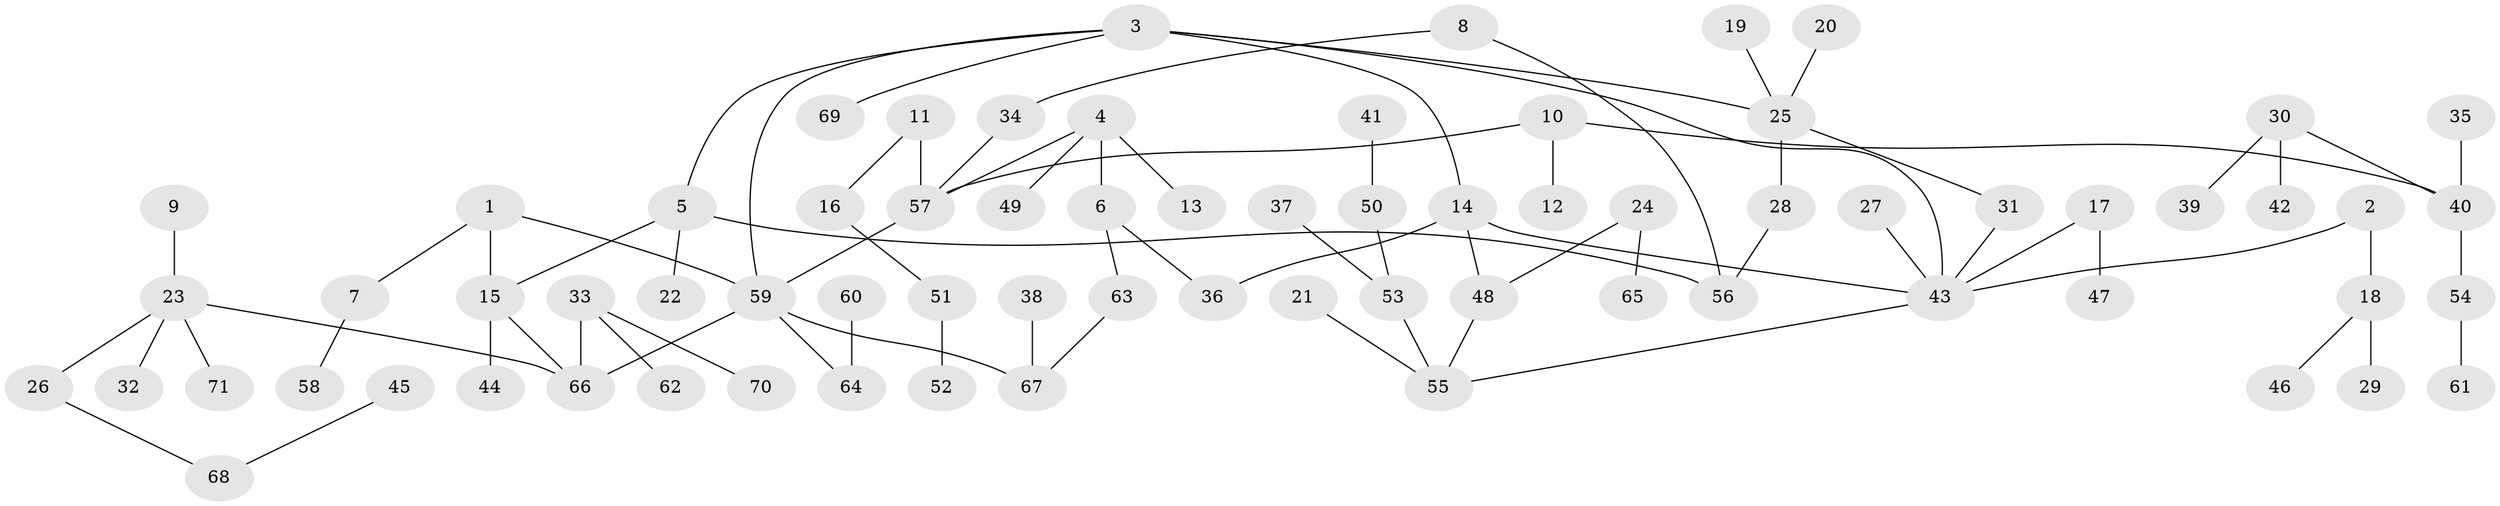 // original degree distribution, {6: 0.025423728813559324, 7: 0.00847457627118644, 3: 0.13559322033898305, 4: 0.0847457627118644, 8: 0.00847457627118644, 2: 0.2711864406779661, 5: 0.025423728813559324, 1: 0.4406779661016949}
// Generated by graph-tools (version 1.1) at 2025/36/03/04/25 23:36:03]
// undirected, 71 vertices, 79 edges
graph export_dot {
  node [color=gray90,style=filled];
  1;
  2;
  3;
  4;
  5;
  6;
  7;
  8;
  9;
  10;
  11;
  12;
  13;
  14;
  15;
  16;
  17;
  18;
  19;
  20;
  21;
  22;
  23;
  24;
  25;
  26;
  27;
  28;
  29;
  30;
  31;
  32;
  33;
  34;
  35;
  36;
  37;
  38;
  39;
  40;
  41;
  42;
  43;
  44;
  45;
  46;
  47;
  48;
  49;
  50;
  51;
  52;
  53;
  54;
  55;
  56;
  57;
  58;
  59;
  60;
  61;
  62;
  63;
  64;
  65;
  66;
  67;
  68;
  69;
  70;
  71;
  1 -- 7 [weight=1.0];
  1 -- 15 [weight=1.0];
  1 -- 59 [weight=1.0];
  2 -- 18 [weight=1.0];
  2 -- 43 [weight=1.0];
  3 -- 5 [weight=1.0];
  3 -- 14 [weight=1.0];
  3 -- 25 [weight=1.0];
  3 -- 43 [weight=1.0];
  3 -- 59 [weight=1.0];
  3 -- 69 [weight=1.0];
  4 -- 6 [weight=1.0];
  4 -- 13 [weight=1.0];
  4 -- 49 [weight=1.0];
  4 -- 57 [weight=1.0];
  5 -- 15 [weight=1.0];
  5 -- 22 [weight=1.0];
  5 -- 56 [weight=1.0];
  6 -- 36 [weight=1.0];
  6 -- 63 [weight=1.0];
  7 -- 58 [weight=1.0];
  8 -- 34 [weight=1.0];
  8 -- 56 [weight=1.0];
  9 -- 23 [weight=1.0];
  10 -- 12 [weight=1.0];
  10 -- 40 [weight=1.0];
  10 -- 57 [weight=1.0];
  11 -- 16 [weight=1.0];
  11 -- 57 [weight=1.0];
  14 -- 36 [weight=1.0];
  14 -- 43 [weight=1.0];
  14 -- 48 [weight=1.0];
  15 -- 44 [weight=1.0];
  15 -- 66 [weight=1.0];
  16 -- 51 [weight=1.0];
  17 -- 43 [weight=1.0];
  17 -- 47 [weight=1.0];
  18 -- 29 [weight=1.0];
  18 -- 46 [weight=1.0];
  19 -- 25 [weight=1.0];
  20 -- 25 [weight=1.0];
  21 -- 55 [weight=1.0];
  23 -- 26 [weight=1.0];
  23 -- 32 [weight=1.0];
  23 -- 66 [weight=1.0];
  23 -- 71 [weight=1.0];
  24 -- 48 [weight=1.0];
  24 -- 65 [weight=1.0];
  25 -- 28 [weight=1.0];
  25 -- 31 [weight=1.0];
  26 -- 68 [weight=1.0];
  27 -- 43 [weight=1.0];
  28 -- 56 [weight=1.0];
  30 -- 39 [weight=1.0];
  30 -- 40 [weight=1.0];
  30 -- 42 [weight=1.0];
  31 -- 43 [weight=1.0];
  33 -- 62 [weight=1.0];
  33 -- 66 [weight=1.0];
  33 -- 70 [weight=1.0];
  34 -- 57 [weight=1.0];
  35 -- 40 [weight=1.0];
  37 -- 53 [weight=1.0];
  38 -- 67 [weight=1.0];
  40 -- 54 [weight=1.0];
  41 -- 50 [weight=1.0];
  43 -- 55 [weight=1.0];
  45 -- 68 [weight=1.0];
  48 -- 55 [weight=1.0];
  50 -- 53 [weight=1.0];
  51 -- 52 [weight=1.0];
  53 -- 55 [weight=1.0];
  54 -- 61 [weight=1.0];
  57 -- 59 [weight=1.0];
  59 -- 64 [weight=1.0];
  59 -- 66 [weight=1.0];
  59 -- 67 [weight=1.0];
  60 -- 64 [weight=1.0];
  63 -- 67 [weight=1.0];
}
